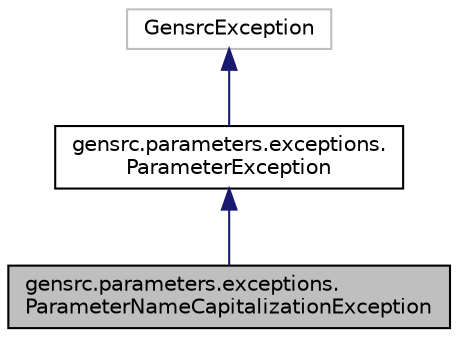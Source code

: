 digraph "gensrc.parameters.exceptions.ParameterNameCapitalizationException"
{
  edge [fontname="Helvetica",fontsize="10",labelfontname="Helvetica",labelfontsize="10"];
  node [fontname="Helvetica",fontsize="10",shape=record];
  Node0 [label="gensrc.parameters.exceptions.\lParameterNameCapitalizationException",height=0.2,width=0.4,color="black", fillcolor="grey75", style="filled", fontcolor="black"];
  Node1 -> Node0 [dir="back",color="midnightblue",fontsize="10",style="solid",fontname="Helvetica"];
  Node1 [label="gensrc.parameters.exceptions.\lParameterException",height=0.2,width=0.4,color="black", fillcolor="white", style="filled",URL="$classgensrc_1_1parameters_1_1exceptions_1_1_parameter_exception.html"];
  Node2 -> Node1 [dir="back",color="midnightblue",fontsize="10",style="solid",fontname="Helvetica"];
  Node2 [label="GensrcException",height=0.2,width=0.4,color="grey75", fillcolor="white", style="filled"];
}
